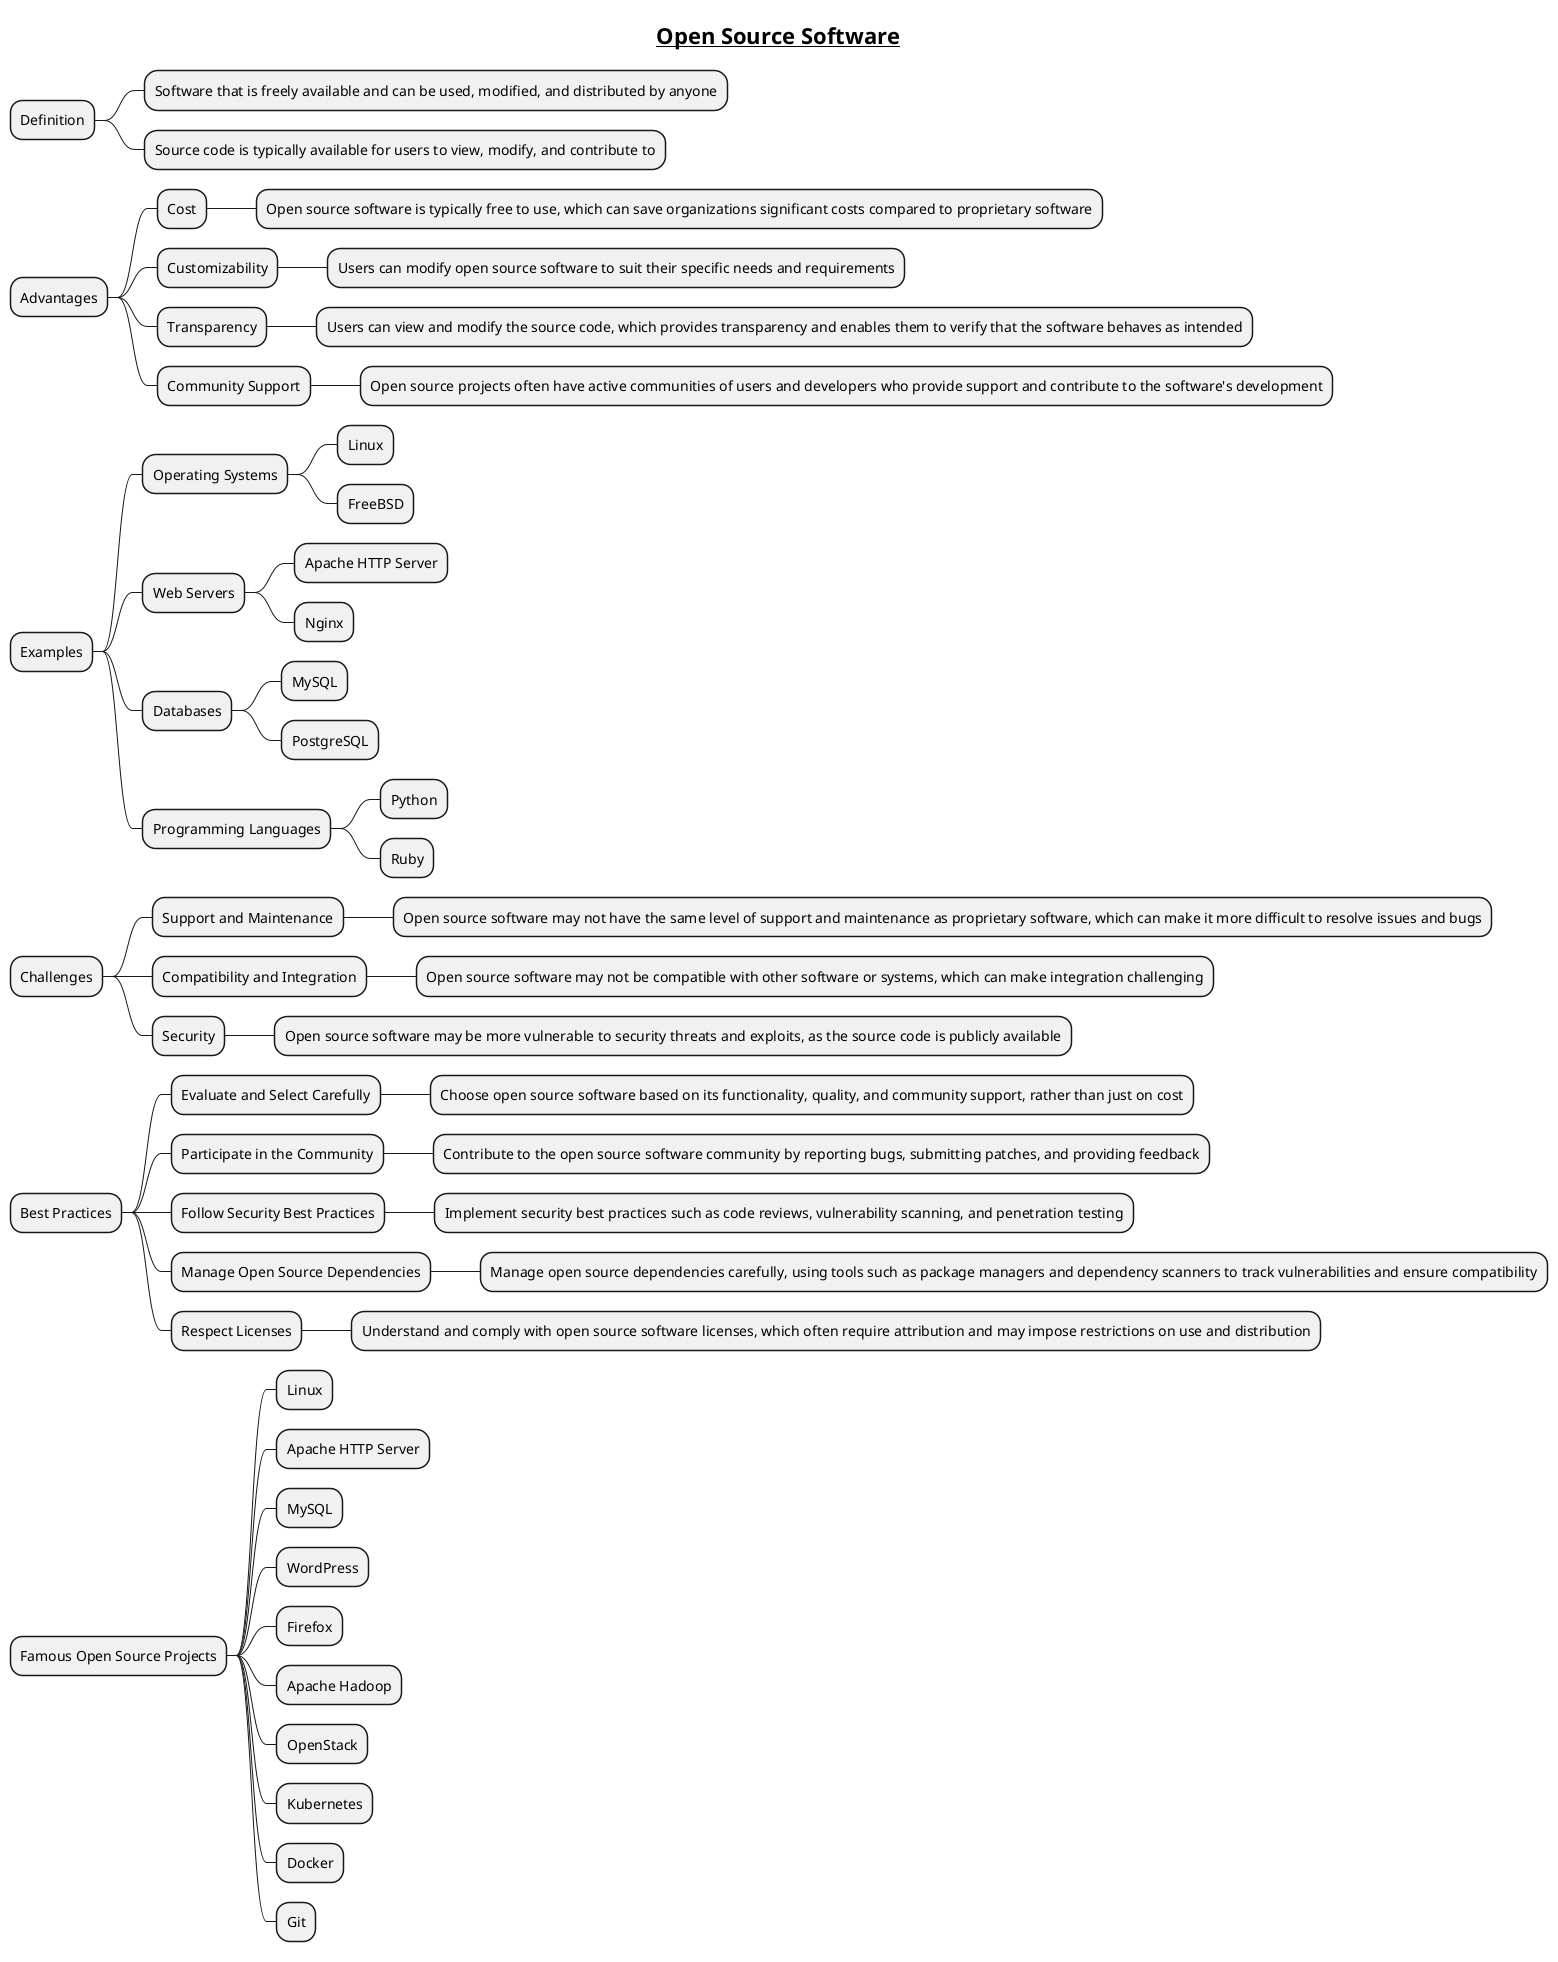 @startmindmap
title = __Open Source Software__

* Definition
** Software that is freely available and can be used, modified, and distributed by anyone
** Source code is typically available for users to view, modify, and contribute to

* Advantages
** Cost
*** Open source software is typically free to use, which can save organizations significant costs compared to proprietary software
** Customizability
*** Users can modify open source software to suit their specific needs and requirements
** Transparency
*** Users can view and modify the source code, which provides transparency and enables them to verify that the software behaves as intended
** Community Support
*** Open source projects often have active communities of users and developers who provide support and contribute to the software's development

* Examples
** Operating Systems
*** Linux
*** FreeBSD
** Web Servers
*** Apache HTTP Server
*** Nginx
** Databases
*** MySQL
*** PostgreSQL
** Programming Languages
*** Python
*** Ruby

* Challenges
** Support and Maintenance
*** Open source software may not have the same level of support and maintenance as proprietary software, which can make it more difficult to resolve issues and bugs
** Compatibility and Integration
*** Open source software may not be compatible with other software or systems, which can make integration challenging
** Security
*** Open source software may be more vulnerable to security threats and exploits, as the source code is publicly available

* Best Practices
** Evaluate and Select Carefully
*** Choose open source software based on its functionality, quality, and community support, rather than just on cost
** Participate in the Community
*** Contribute to the open source software community by reporting bugs, submitting patches, and providing feedback
** Follow Security Best Practices
*** Implement security best practices such as code reviews, vulnerability scanning, and penetration testing
** Manage Open Source Dependencies
*** Manage open source dependencies carefully, using tools such as package managers and dependency scanners to track vulnerabilities and ensure compatibility
** Respect Licenses
*** Understand and comply with open source software licenses, which often require attribution and may impose restrictions on use and distribution

* Famous Open Source Projects
** Linux
** Apache HTTP Server
** MySQL
** WordPress
** Firefox
** Apache Hadoop
** OpenStack
** Kubernetes
** Docker
** Git

@endmindmap

